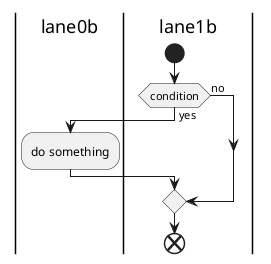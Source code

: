 {
  "sha1": "dyhfgoj5h0n1ktevrmw9kgmfw6jumjr",
  "insertion": {
    "when": "2024-06-01T09:03:03.611Z",
    "url": "https://forum.plantuml.net/16840/in-condition-activity-diagram-can-specify-left-right-arrows",
    "user": "plantuml@gmail.com"
  }
}
@startuml

|lane0b|
|lane1b|
start
if (condition) then (no)
else (yes)
|lane0b|
:do something;
endif
|lane1b|
end
@enduml
